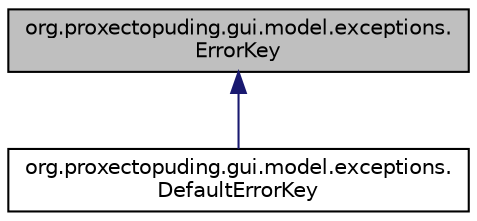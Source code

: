 digraph "org.proxectopuding.gui.model.exceptions.ErrorKey"
{
  edge [fontname="Helvetica",fontsize="10",labelfontname="Helvetica",labelfontsize="10"];
  node [fontname="Helvetica",fontsize="10",shape=record];
  Node0 [label="org.proxectopuding.gui.model.exceptions.\lErrorKey",height=0.2,width=0.4,color="black", fillcolor="grey75", style="filled", fontcolor="black"];
  Node0 -> Node1 [dir="back",color="midnightblue",fontsize="10",style="solid",fontname="Helvetica"];
  Node1 [label="org.proxectopuding.gui.model.exceptions.\lDefaultErrorKey",height=0.2,width=0.4,color="black", fillcolor="white", style="filled",URL="$enumorg_1_1proxectopuding_1_1gui_1_1model_1_1exceptions_1_1DefaultErrorKey.html"];
}
